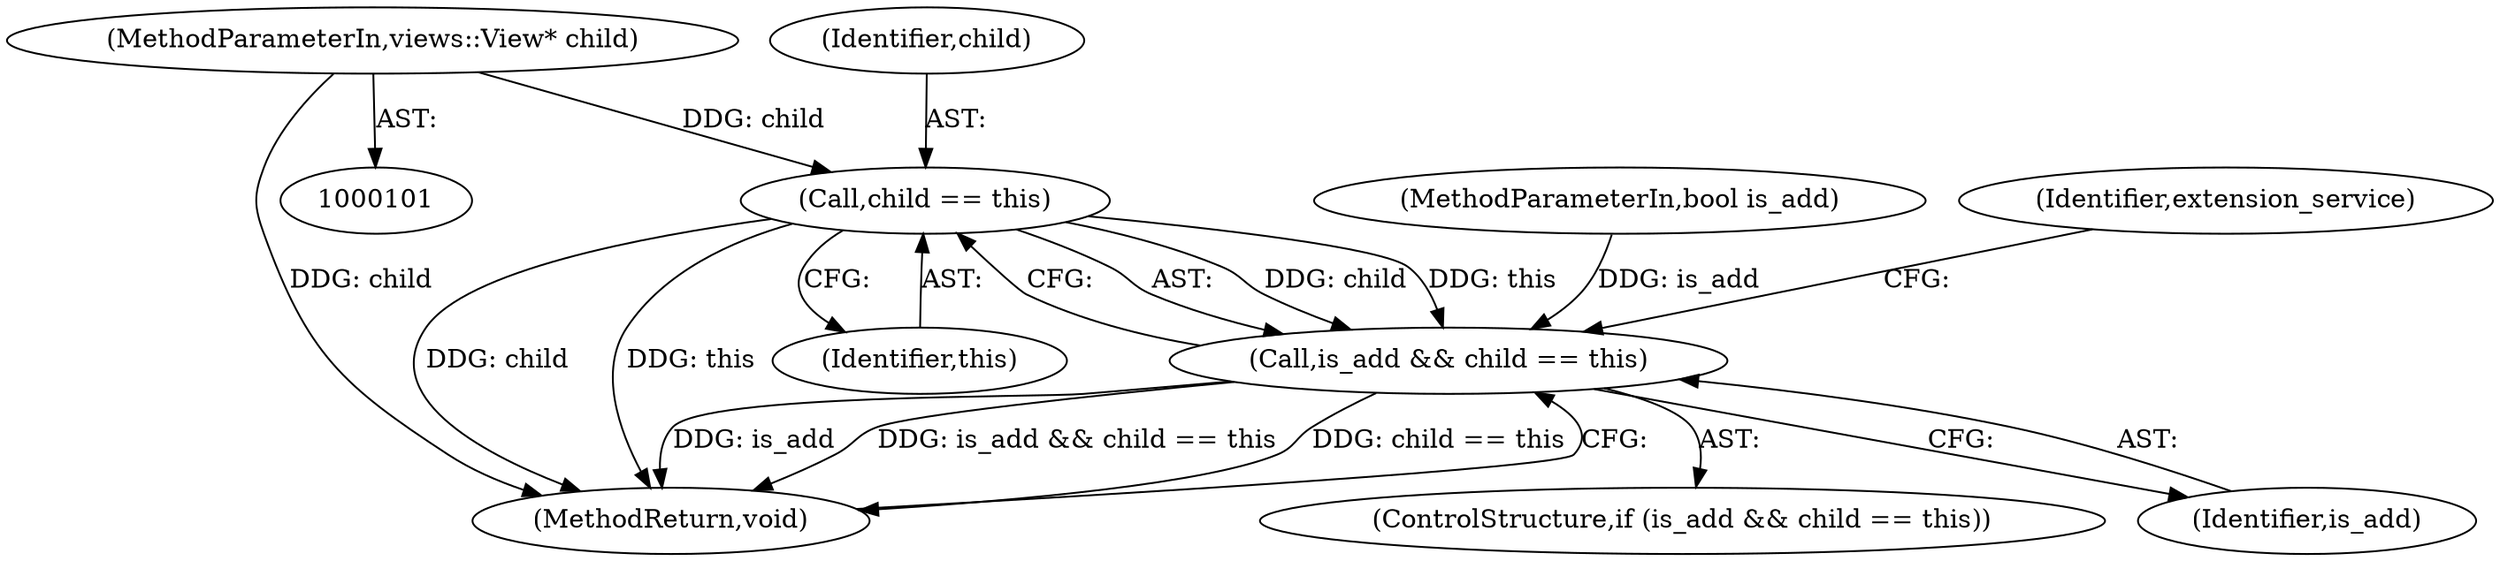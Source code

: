 digraph "0_Chrome_4afa45dfbf11e9334e63aef002cd854ec86f6d44_3@pointer" {
"1000109" [label="(Call,child == this)"];
"1000104" [label="(MethodParameterIn,views::View* child)"];
"1000107" [label="(Call,is_add && child == this)"];
"1000106" [label="(ControlStructure,if (is_add && child == this))"];
"1000104" [label="(MethodParameterIn,views::View* child)"];
"1000108" [label="(Identifier,is_add)"];
"1000107" [label="(Call,is_add && child == this)"];
"1000110" [label="(Identifier,child)"];
"1000134" [label="(MethodReturn,void)"];
"1000102" [label="(MethodParameterIn,bool is_add)"];
"1000111" [label="(Identifier,this)"];
"1000115" [label="(Identifier,extension_service)"];
"1000109" [label="(Call,child == this)"];
"1000109" -> "1000107"  [label="AST: "];
"1000109" -> "1000111"  [label="CFG: "];
"1000110" -> "1000109"  [label="AST: "];
"1000111" -> "1000109"  [label="AST: "];
"1000107" -> "1000109"  [label="CFG: "];
"1000109" -> "1000134"  [label="DDG: child"];
"1000109" -> "1000134"  [label="DDG: this"];
"1000109" -> "1000107"  [label="DDG: child"];
"1000109" -> "1000107"  [label="DDG: this"];
"1000104" -> "1000109"  [label="DDG: child"];
"1000104" -> "1000101"  [label="AST: "];
"1000104" -> "1000134"  [label="DDG: child"];
"1000107" -> "1000106"  [label="AST: "];
"1000107" -> "1000108"  [label="CFG: "];
"1000108" -> "1000107"  [label="AST: "];
"1000115" -> "1000107"  [label="CFG: "];
"1000134" -> "1000107"  [label="CFG: "];
"1000107" -> "1000134"  [label="DDG: is_add"];
"1000107" -> "1000134"  [label="DDG: is_add && child == this"];
"1000107" -> "1000134"  [label="DDG: child == this"];
"1000102" -> "1000107"  [label="DDG: is_add"];
}

